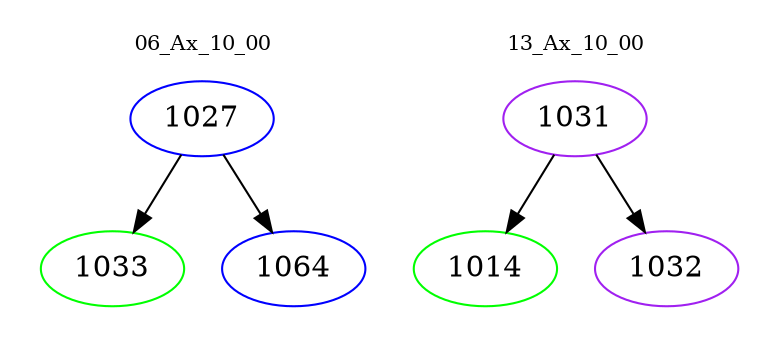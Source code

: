 digraph{
subgraph cluster_0 {
color = white
label = "06_Ax_10_00";
fontsize=10;
T0_1027 [label="1027", color="blue"]
T0_1027 -> T0_1033 [color="black"]
T0_1033 [label="1033", color="green"]
T0_1027 -> T0_1064 [color="black"]
T0_1064 [label="1064", color="blue"]
}
subgraph cluster_1 {
color = white
label = "13_Ax_10_00";
fontsize=10;
T1_1031 [label="1031", color="purple"]
T1_1031 -> T1_1014 [color="black"]
T1_1014 [label="1014", color="green"]
T1_1031 -> T1_1032 [color="black"]
T1_1032 [label="1032", color="purple"]
}
}
